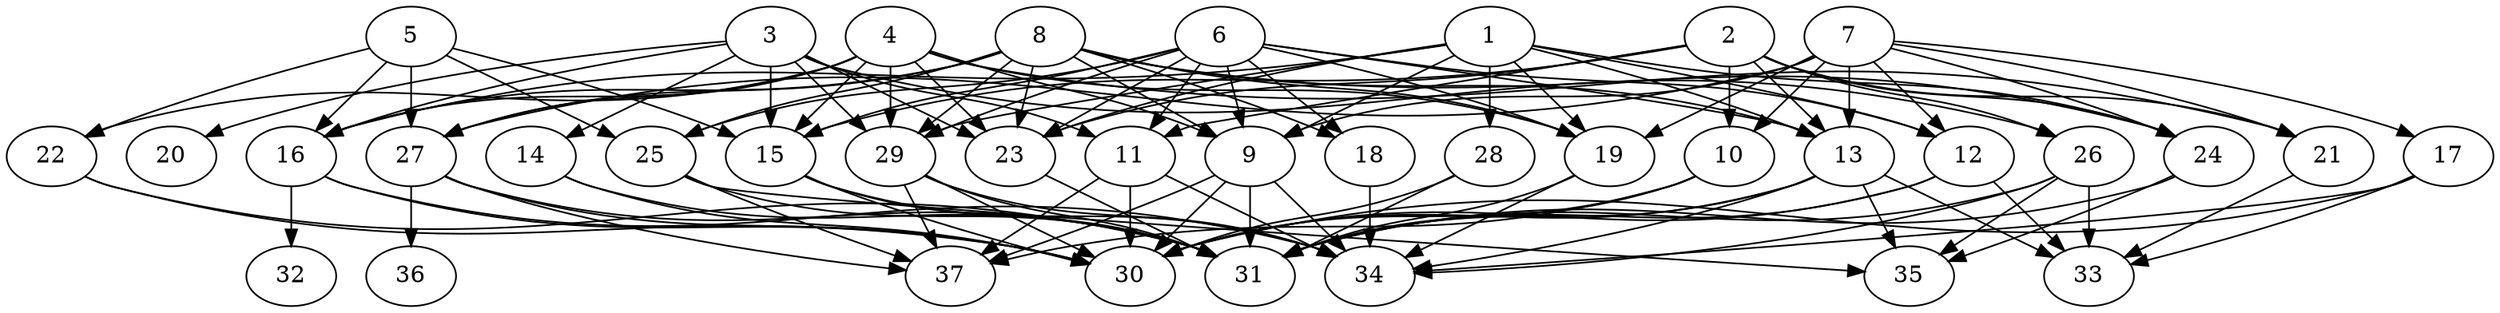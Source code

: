 // DAG (tier=3-complex, mode=compute, n=37, ccr=0.488, fat=0.879, density=0.735, regular=0.250, jump=0.285, mindata=1048576, maxdata=16777216)
// DAG automatically generated by daggen at Sun Aug 24 16:33:34 2025
// /home/ermia/Project/Environments/daggen/bin/daggen --dot --ccr 0.488 --fat 0.879 --regular 0.250 --density 0.735 --jump 0.285 --mindata 1048576 --maxdata 16777216 -n 37 
digraph G {
  1 [size="1040272853661908992000", alpha="0.09", expect_size="520136426830954496000"]
  1 -> 9 [size ="821337207603200"]
  1 -> 12 [size ="821337207603200"]
  1 -> 13 [size ="821337207603200"]
  1 -> 16 [size ="821337207603200"]
  1 -> 19 [size ="821337207603200"]
  1 -> 23 [size ="821337207603200"]
  1 -> 24 [size ="821337207603200"]
  1 -> 28 [size ="821337207603200"]
  1 -> 29 [size ="821337207603200"]
  2 [size="2422126045556773888", alpha="0.09", expect_size="1211063022778386944"]
  2 -> 10 [size ="1546769062166528"]
  2 -> 11 [size ="1546769062166528"]
  2 -> 13 [size ="1546769062166528"]
  2 -> 15 [size ="1546769062166528"]
  2 -> 21 [size ="1546769062166528"]
  2 -> 23 [size ="1546769062166528"]
  2 -> 24 [size ="1546769062166528"]
  2 -> 26 [size ="1546769062166528"]
  3 [size="368255456225584768", alpha="0.15", expect_size="184127728112792384"]
  3 -> 11 [size ="458987795382272"]
  3 -> 14 [size ="458987795382272"]
  3 -> 15 [size ="458987795382272"]
  3 -> 16 [size ="458987795382272"]
  3 -> 20 [size ="458987795382272"]
  3 -> 23 [size ="458987795382272"]
  3 -> 26 [size ="458987795382272"]
  3 -> 29 [size ="458987795382272"]
  4 [size="5554141927253139456", alpha="0.04", expect_size="2777070963626569728"]
  4 -> 9 [size ="2233420650381312"]
  4 -> 15 [size ="2233420650381312"]
  4 -> 16 [size ="2233420650381312"]
  4 -> 19 [size ="2233420650381312"]
  4 -> 21 [size ="2233420650381312"]
  4 -> 22 [size ="2233420650381312"]
  4 -> 23 [size ="2233420650381312"]
  4 -> 27 [size ="2233420650381312"]
  4 -> 29 [size ="2233420650381312"]
  5 [size="1253675051828379648", alpha="0.04", expect_size="626837525914189824"]
  5 -> 15 [size ="9301364047872"]
  5 -> 16 [size ="9301364047872"]
  5 -> 22 [size ="9301364047872"]
  5 -> 25 [size ="9301364047872"]
  5 -> 27 [size ="9301364047872"]
  6 [size="207017458491868577792", alpha="0.08", expect_size="103508729245934288896"]
  6 -> 9 [size ="279959130079232"]
  6 -> 11 [size ="279959130079232"]
  6 -> 12 [size ="279959130079232"]
  6 -> 13 [size ="279959130079232"]
  6 -> 15 [size ="279959130079232"]
  6 -> 18 [size ="279959130079232"]
  6 -> 19 [size ="279959130079232"]
  6 -> 23 [size ="279959130079232"]
  6 -> 25 [size ="279959130079232"]
  6 -> 29 [size ="279959130079232"]
  7 [size="6726189270905764864", alpha="0.18", expect_size="3363094635452882432"]
  7 -> 9 [size ="2236432957571072"]
  7 -> 10 [size ="2236432957571072"]
  7 -> 12 [size ="2236432957571072"]
  7 -> 13 [size ="2236432957571072"]
  7 -> 17 [size ="2236432957571072"]
  7 -> 19 [size ="2236432957571072"]
  7 -> 21 [size ="2236432957571072"]
  7 -> 24 [size ="2236432957571072"]
  7 -> 27 [size ="2236432957571072"]
  8 [size="72752419566933040", alpha="0.13", expect_size="36376209783466520"]
  8 -> 9 [size ="31636494221312"]
  8 -> 13 [size ="31636494221312"]
  8 -> 16 [size ="31636494221312"]
  8 -> 18 [size ="31636494221312"]
  8 -> 19 [size ="31636494221312"]
  8 -> 23 [size ="31636494221312"]
  8 -> 24 [size ="31636494221312"]
  8 -> 25 [size ="31636494221312"]
  8 -> 27 [size ="31636494221312"]
  8 -> 29 [size ="31636494221312"]
  9 [size="15244400536347806", alpha="0.05", expect_size="7622200268173903"]
  9 -> 30 [size ="524859264204800"]
  9 -> 31 [size ="524859264204800"]
  9 -> 34 [size ="524859264204800"]
  9 -> 37 [size ="524859264204800"]
  10 [size="1437074545133065472", alpha="0.05", expect_size="718537272566532736"]
  10 -> 30 [size ="1563444465631232"]
  10 -> 31 [size ="1563444465631232"]
  10 -> 37 [size ="1563444465631232"]
  11 [size="587143912377121408", alpha="0.07", expect_size="293571956188560704"]
  11 -> 30 [size ="383339252940800"]
  11 -> 34 [size ="383339252940800"]
  11 -> 37 [size ="383339252940800"]
  12 [size="113843799910869106688", alpha="0.05", expect_size="56921899955434553344"]
  12 -> 30 [size ="187915632115712"]
  12 -> 31 [size ="187915632115712"]
  12 -> 33 [size ="187915632115712"]
  13 [size="240853613012240564224", alpha="0.13", expect_size="120426806506120282112"]
  13 -> 30 [size ="309688751095808"]
  13 -> 31 [size ="309688751095808"]
  13 -> 33 [size ="309688751095808"]
  13 -> 34 [size ="309688751095808"]
  13 -> 35 [size ="309688751095808"]
  14 [size="41058483334614614016", alpha="0.03", expect_size="20529241667307307008"]
  14 -> 30 [size ="95212051365888"]
  14 -> 31 [size ="95212051365888"]
  15 [size="23250800173613560", alpha="0.12", expect_size="11625400086806780"]
  15 -> 30 [size ="766825482682368"]
  15 -> 31 [size ="766825482682368"]
  15 -> 34 [size ="766825482682368"]
  16 [size="7738857167866383", alpha="0.14", expect_size="3869428583933191"]
  16 -> 30 [size ="182554774732800"]
  16 -> 32 [size ="182554774732800"]
  16 -> 34 [size ="182554774732800"]
  17 [size="2826164421321505280", alpha="0.16", expect_size="1413082210660752640"]
  17 -> 30 [size ="2209395274416128"]
  17 -> 33 [size ="2209395274416128"]
  17 -> 34 [size ="2209395274416128"]
  18 [size="31638915027449496", alpha="0.18", expect_size="15819457513724748"]
  18 -> 34 [size ="719147654709248"]
  19 [size="27166555342553548", alpha="0.07", expect_size="13583277671276774"]
  19 -> 31 [size ="56097943584768"]
  19 -> 34 [size ="56097943584768"]
  20 [size="2283614414563180544", alpha="0.07", expect_size="1141807207281590272"]
  21 [size="170583034950691323904", alpha="0.09", expect_size="85291517475345661952"]
  21 -> 33 [size ="246063508226048"]
  22 [size="7518269592891719", alpha="0.03", expect_size="3759134796445859"]
  22 -> 30 [size ="863364133683200"]
  22 -> 31 [size ="863364133683200"]
  23 [size="894306067582429184", alpha="0.13", expect_size="447153033791214592"]
  23 -> 31 [size ="451941289164800"]
  24 [size="76974082019548064", alpha="0.05", expect_size="38487041009774032"]
  24 -> 31 [size ="191906931802112"]
  24 -> 35 [size ="191906931802112"]
  25 [size="8291845803863358", alpha="0.18", expect_size="4145922901931679"]
  25 -> 31 [size ="346179195895808"]
  25 -> 35 [size ="346179195895808"]
  25 -> 37 [size ="346179195895808"]
  26 [size="26172167135807088", alpha="0.01", expect_size="13086083567903544"]
  26 -> 31 [size ="1956508464054272"]
  26 -> 33 [size ="1956508464054272"]
  26 -> 34 [size ="1956508464054272"]
  26 -> 35 [size ="1956508464054272"]
  27 [size="1201832351901728", alpha="0.03", expect_size="600916175950864"]
  27 -> 30 [size ="97944455872512"]
  27 -> 31 [size ="97944455872512"]
  27 -> 36 [size ="97944455872512"]
  27 -> 37 [size ="97944455872512"]
  28 [size="118824774552491184", alpha="0.04", expect_size="59412387276245592"]
  28 -> 30 [size ="1925120113246208"]
  28 -> 31 [size ="1925120113246208"]
  29 [size="3714163558813922816", alpha="0.11", expect_size="1857081779406961408"]
  29 -> 30 [size ="2141850202800128"]
  29 -> 31 [size ="2141850202800128"]
  29 -> 34 [size ="2141850202800128"]
  29 -> 37 [size ="2141850202800128"]
  30 [size="651872373658777472", alpha="0.19", expect_size="325936186829388736"]
  31 [size="3122091790395515076608", alpha="0.02", expect_size="1561045895197757538304"]
  32 [size="37540936713724056", alpha="0.17", expect_size="18770468356862028"]
  33 [size="4002787879362876", alpha="0.02", expect_size="2001393939681438"]
  34 [size="652916601209908887552", alpha="0.13", expect_size="326458300604954443776"]
  35 [size="1597379721370317824", alpha="0.11", expect_size="798689860685158912"]
  36 [size="15912771326571104", alpha="0.09", expect_size="7956385663285552"]
  37 [size="47476130141234024", alpha="0.07", expect_size="23738065070617012"]
}